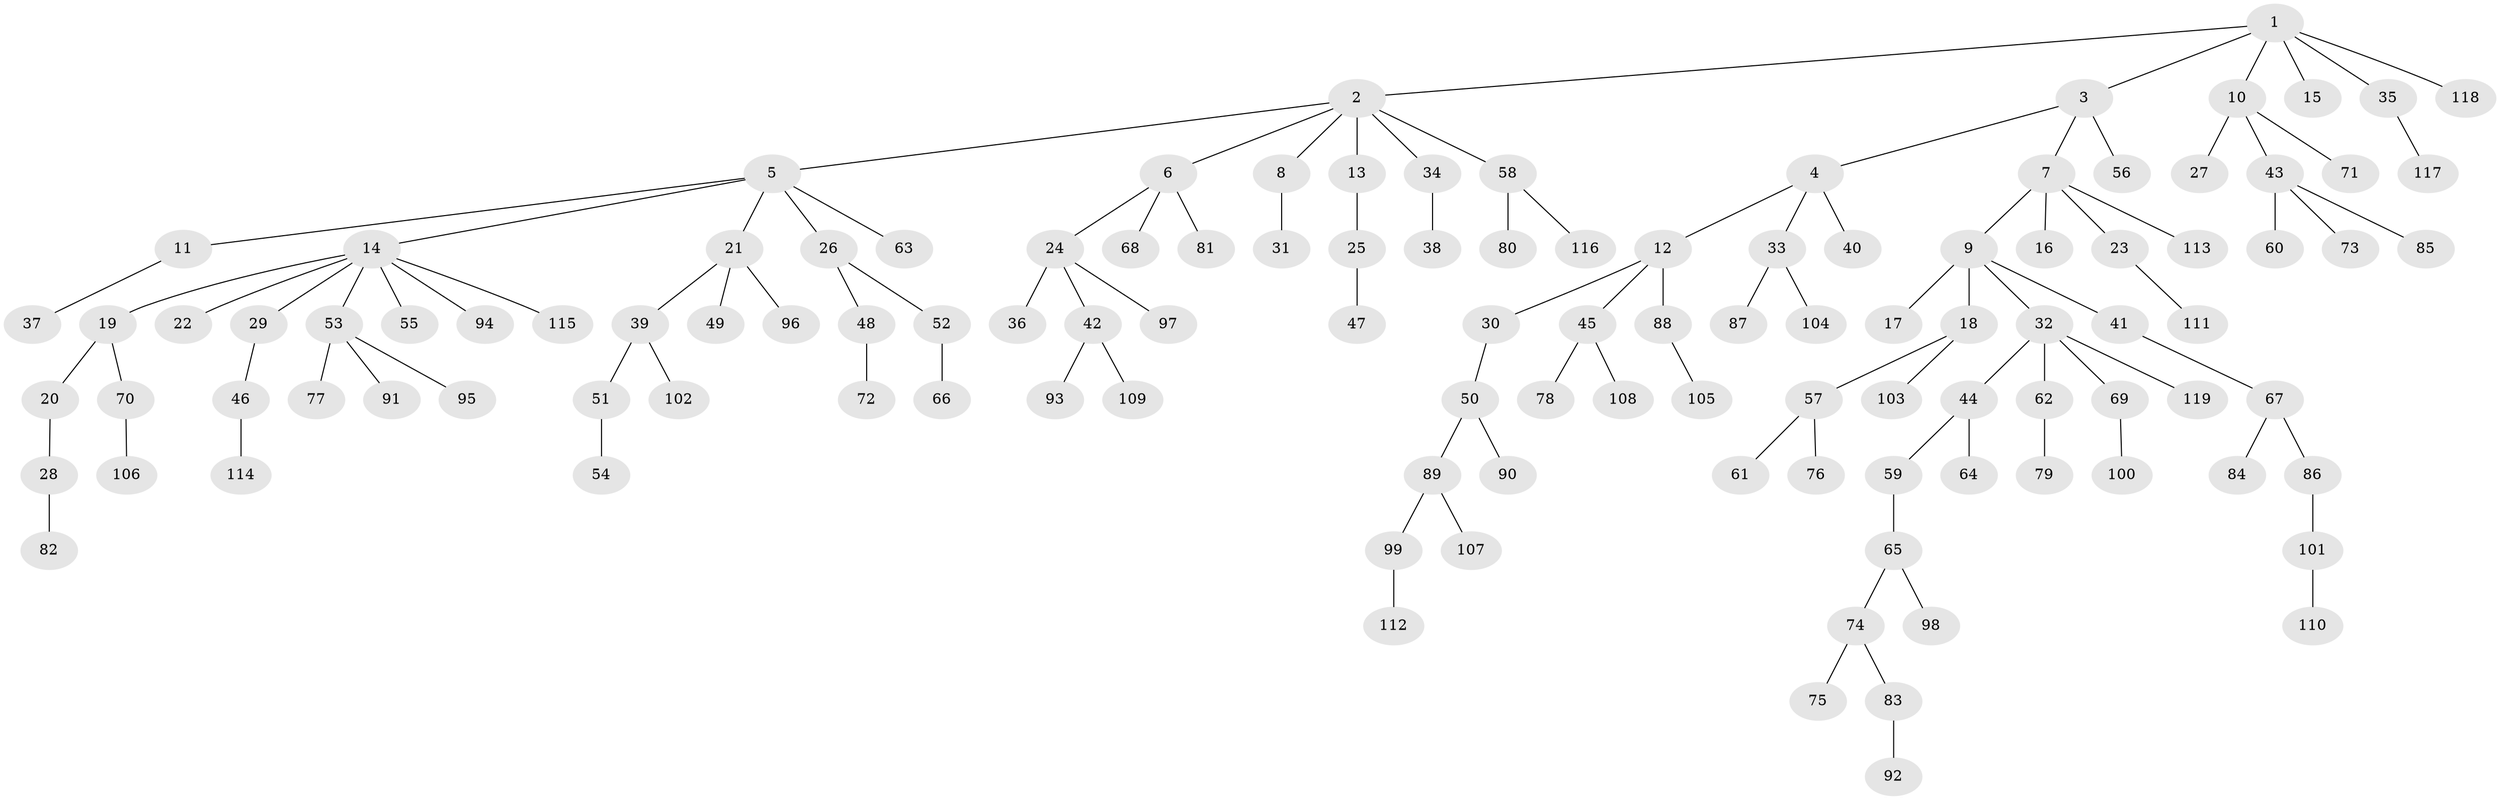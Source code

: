 // Generated by graph-tools (version 1.1) at 2025/36/03/09/25 02:36:43]
// undirected, 119 vertices, 118 edges
graph export_dot {
graph [start="1"]
  node [color=gray90,style=filled];
  1;
  2;
  3;
  4;
  5;
  6;
  7;
  8;
  9;
  10;
  11;
  12;
  13;
  14;
  15;
  16;
  17;
  18;
  19;
  20;
  21;
  22;
  23;
  24;
  25;
  26;
  27;
  28;
  29;
  30;
  31;
  32;
  33;
  34;
  35;
  36;
  37;
  38;
  39;
  40;
  41;
  42;
  43;
  44;
  45;
  46;
  47;
  48;
  49;
  50;
  51;
  52;
  53;
  54;
  55;
  56;
  57;
  58;
  59;
  60;
  61;
  62;
  63;
  64;
  65;
  66;
  67;
  68;
  69;
  70;
  71;
  72;
  73;
  74;
  75;
  76;
  77;
  78;
  79;
  80;
  81;
  82;
  83;
  84;
  85;
  86;
  87;
  88;
  89;
  90;
  91;
  92;
  93;
  94;
  95;
  96;
  97;
  98;
  99;
  100;
  101;
  102;
  103;
  104;
  105;
  106;
  107;
  108;
  109;
  110;
  111;
  112;
  113;
  114;
  115;
  116;
  117;
  118;
  119;
  1 -- 2;
  1 -- 3;
  1 -- 10;
  1 -- 15;
  1 -- 35;
  1 -- 118;
  2 -- 5;
  2 -- 6;
  2 -- 8;
  2 -- 13;
  2 -- 34;
  2 -- 58;
  3 -- 4;
  3 -- 7;
  3 -- 56;
  4 -- 12;
  4 -- 33;
  4 -- 40;
  5 -- 11;
  5 -- 14;
  5 -- 21;
  5 -- 26;
  5 -- 63;
  6 -- 24;
  6 -- 68;
  6 -- 81;
  7 -- 9;
  7 -- 16;
  7 -- 23;
  7 -- 113;
  8 -- 31;
  9 -- 17;
  9 -- 18;
  9 -- 32;
  9 -- 41;
  10 -- 27;
  10 -- 43;
  10 -- 71;
  11 -- 37;
  12 -- 30;
  12 -- 45;
  12 -- 88;
  13 -- 25;
  14 -- 19;
  14 -- 22;
  14 -- 29;
  14 -- 53;
  14 -- 55;
  14 -- 94;
  14 -- 115;
  18 -- 57;
  18 -- 103;
  19 -- 20;
  19 -- 70;
  20 -- 28;
  21 -- 39;
  21 -- 49;
  21 -- 96;
  23 -- 111;
  24 -- 36;
  24 -- 42;
  24 -- 97;
  25 -- 47;
  26 -- 48;
  26 -- 52;
  28 -- 82;
  29 -- 46;
  30 -- 50;
  32 -- 44;
  32 -- 62;
  32 -- 69;
  32 -- 119;
  33 -- 87;
  33 -- 104;
  34 -- 38;
  35 -- 117;
  39 -- 51;
  39 -- 102;
  41 -- 67;
  42 -- 93;
  42 -- 109;
  43 -- 60;
  43 -- 73;
  43 -- 85;
  44 -- 59;
  44 -- 64;
  45 -- 78;
  45 -- 108;
  46 -- 114;
  48 -- 72;
  50 -- 89;
  50 -- 90;
  51 -- 54;
  52 -- 66;
  53 -- 77;
  53 -- 91;
  53 -- 95;
  57 -- 61;
  57 -- 76;
  58 -- 80;
  58 -- 116;
  59 -- 65;
  62 -- 79;
  65 -- 74;
  65 -- 98;
  67 -- 84;
  67 -- 86;
  69 -- 100;
  70 -- 106;
  74 -- 75;
  74 -- 83;
  83 -- 92;
  86 -- 101;
  88 -- 105;
  89 -- 99;
  89 -- 107;
  99 -- 112;
  101 -- 110;
}
